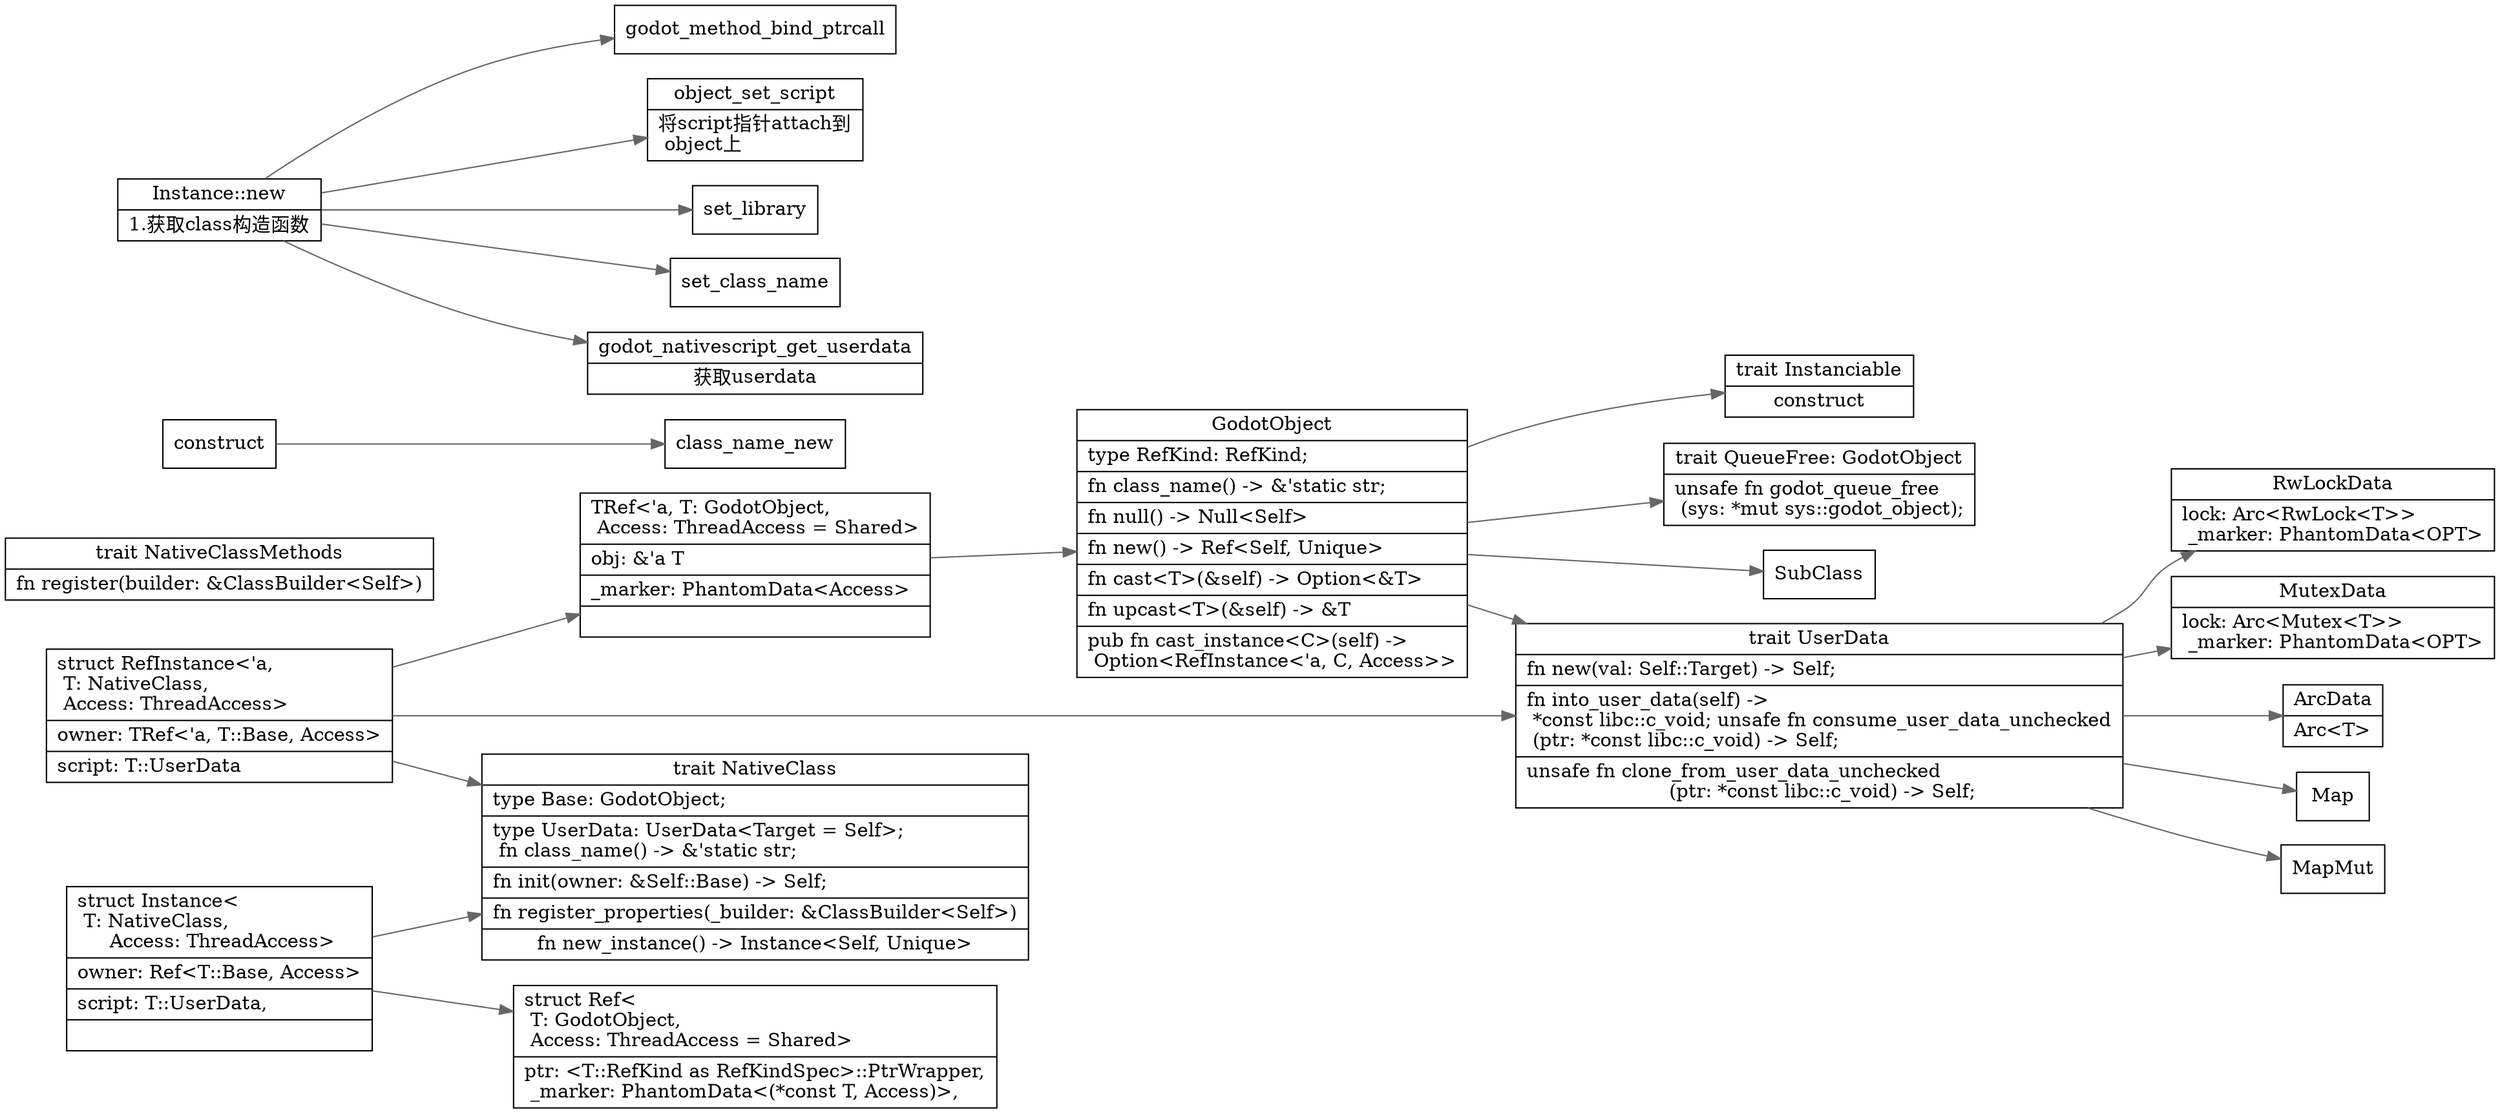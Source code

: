 digraph godot_trait {
  node[shape=box];
  edge[color=gray40];
  newrank=true;
  rankdir=LR;
  Instanciable[
    shape="record";
    label="{{
      trait Instanciable|
      construct
    }}";
  ];
  NativeClass[
    shape="record";
    label="{{
      trait NativeClass|
        type Base: GodotObject;\l|
        type UserData: UserData\<Target = Self\>;\l
        fn class_name() -\> \&\'static str;\l|
        fn init(owner: &Self::Base) -\> Self;\l|
        fn register_properties(_builder: &ClassBuilder\<Self\>)\l|
        fn new_instance() -\> Instance\<Self, Unique\>
    }}";
  ];
  Instance[
    shape="record";
    label="{{
      struct Instance\<\l 
        T: NativeClass,\l
        Access: ThreadAccess\>|
        owner: Ref\<T::Base, Access\>\l|
        script: T::UserData,\l|
    }}";
  ];
  RefInstance[
    shape="record";
    label="{{
        struct RefInstance\<\'a,\l 
        T: NativeClass,\l 
        Access: ThreadAccess\>\l |
        owner: TRef\<'a, T::Base, Access\>\l|
        script: T::UserData\l
    }}";
  ];
  GodotObject[
    shape="record";
    label="{{
      GodotObject|
        type RefKind: RefKind;\l|
        fn class_name() -\> &'static str;\l|
        fn null() -\> Null\<Self\>\l|
        fn new() -\> Ref\<Self, Unique\>\l|
        fn cast\<T\>(&self) -\> Option\<&T\>\l|
        fn upcast\<T\>(&self) -\> &T\l|
        pub fn cast_instance\<C\>(self) -\>\l 
          Option\<RefInstance\<'a, C, Access\>\>\l
    }}";
  ];
  TRef[
    shape="record";
    label="{{
      TRef\<'a, T: GodotObject,\l Access: ThreadAccess = Shared\>\l|
        obj: &'a T\l|
        _marker: PhantomData\<Access\>\l|
    }}";
  ];
  NativeClassMethods[
    shape="record";
    label="{{
      trait NativeClassMethods|
        fn register(builder: &ClassBuilder\<Self\>)
    }}";
  ];
  UserData[
    shape="record";
    label="{{
      trait UserData|
        fn new(val: Self::Target) -\> Self;\l|
        fn into_user_data(self) -\>\l 
        *const libc::c_void;
        unsafe fn consume_user_data_unchecked\l 
        (ptr: *const libc::c_void) -\> Self;\l|
        unsafe fn clone_from_user_data_unchecked\l 
        (ptr: *const libc::c_void) -\> Self;
    }}";
  ];
  RwLockData[
    shape="record";
    label="{{
      RwLockData|
        lock: Arc\<RwLock\<T\>\>\l
        _marker: PhantomData\<OPT\>\l
    }}";
  ];
  MutexData[
    shape="record";
    label="{{
      MutexData|
        lock: Arc\<Mutex\<T\>\>\l
        _marker: PhantomData\<OPT\>\l
    }}";
  ];
  ArcData[
    shape="record";
    label="{{
      ArcData|
      Arc\<T\>
    }}";
  ];
  Ref[
    shape="record";
    label="{{
      struct Ref\<\l 
      T: GodotObject,\l 
      Access: ThreadAccess = Shared\>\l|
      ptr: \<T::RefKind as RefKindSpec\>::PtrWrapper,\l
        _marker: PhantomData\<(*const T, Access)\>,\l
    }}";
  ];
  QueueFree[
    shape="record";
    label="{{
      trait QueueFree: GodotObject|
        unsafe fn godot_queue_free\l 
        (sys: *mut sys::godot_object);
    }}";
  ];
  UserData -> {
    Map;
    MapMut;
    MutexData;
    RwLockData;
    ArcData;
  }

  TRef -> GodotObject;
  Instance -> {
    NativeClass;
    Ref;
  }
  RefInstance -> {
    UserData;
    NativeClass;
    TRef;
  }
  GodotObject -> {
    SubClass;
    Instanciable;
    QueueFree;
    UserData;
  }
  construct -> class_name_new;
  Instance_new[
    shape="record";
    label="{{
      Instance::new|
      1.获取class构造函数\l
    }}";
  ];
  Instance_new -> {
    godot_method_bind_ptrcall;
    object_set_script;
    set_library;
    set_class_name;
    godot_nativescript_get_userdata;
  }
  godot_nativescript_get_userdata[
    shape="record";
    label="{{
      godot_nativescript_get_userdata|
      获取userdata
    }}";
  ];

  object_set_script[
    shape="record";
    label="{{
      object_set_script|
      将script指针attach到\l
      object上\l
    }}";
  ];
}
